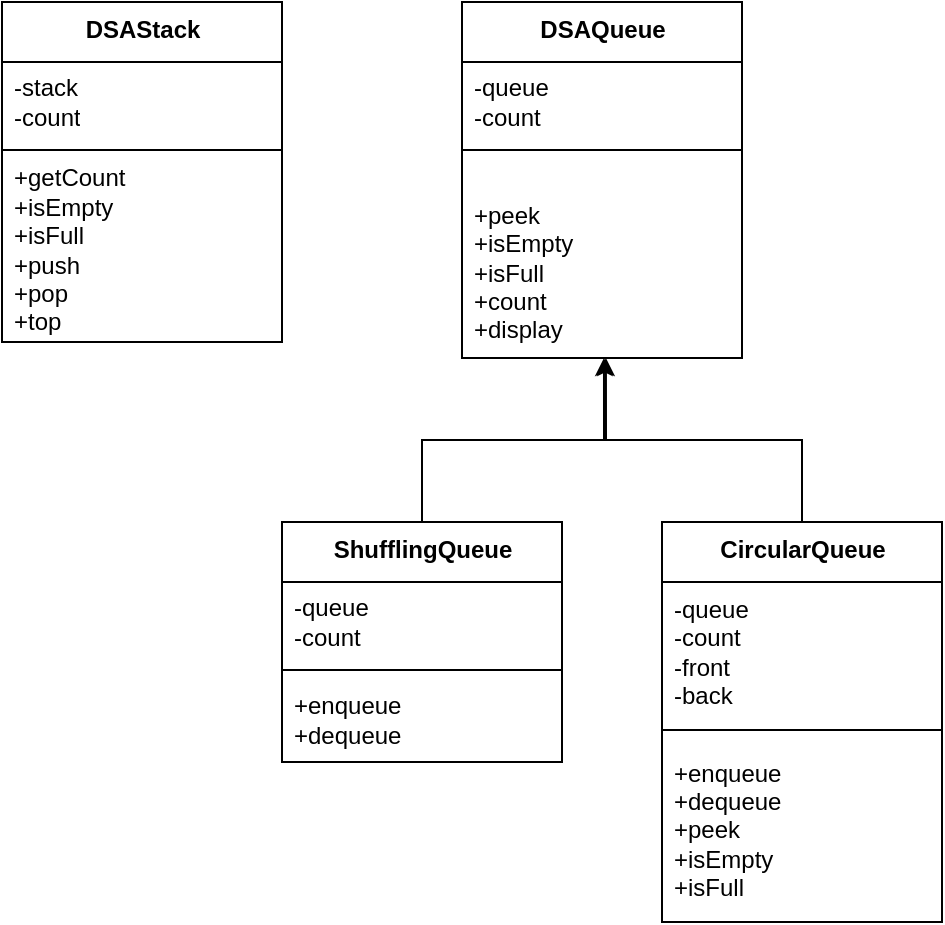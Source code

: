 <mxfile version="17.2.1" type="device"><diagram id="oMxpL6QajeO0-wv-bqkb" name="Page-1"><mxGraphModel dx="1186" dy="595" grid="1" gridSize="10" guides="1" tooltips="1" connect="1" arrows="1" fold="1" page="1" pageScale="1" pageWidth="827" pageHeight="1169" math="0" shadow="0"><root><mxCell id="0"/><mxCell id="1" parent="0"/><mxCell id="OhPS3s6oNTXrcN4TzQFP-1" value="&lt;b&gt;DSAStack&lt;/b&gt;" style="swimlane;fontStyle=0;align=center;verticalAlign=top;childLayout=stackLayout;horizontal=1;startSize=30;horizontalStack=0;resizeParent=1;resizeParentMax=0;resizeLast=0;collapsible=0;marginBottom=0;html=1;" parent="1" vertex="1"><mxGeometry x="270" y="160" width="140" height="170" as="geometry"/></mxCell><mxCell id="OhPS3s6oNTXrcN4TzQFP-3" value="-stack&lt;br&gt;-count" style="text;html=1;strokeColor=none;fillColor=none;align=left;verticalAlign=middle;spacingLeft=4;spacingRight=4;overflow=hidden;rotatable=0;points=[[0,0.5],[1,0.5]];portConstraint=eastwest;" parent="OhPS3s6oNTXrcN4TzQFP-1" vertex="1"><mxGeometry y="30" width="140" height="40" as="geometry"/></mxCell><mxCell id="OhPS3s6oNTXrcN4TzQFP-6" value="" style="line;strokeWidth=1;fillColor=none;align=left;verticalAlign=middle;spacingTop=-1;spacingLeft=3;spacingRight=3;rotatable=0;labelPosition=right;points=[];portConstraint=eastwest;" parent="OhPS3s6oNTXrcN4TzQFP-1" vertex="1"><mxGeometry y="70" width="140" height="8" as="geometry"/></mxCell><mxCell id="OhPS3s6oNTXrcN4TzQFP-8" value="+getCount&lt;br&gt;+isEmpty&lt;br&gt;+isFull&lt;br&gt;+push&lt;br&gt;+pop&lt;br&gt;+top" style="text;html=1;strokeColor=none;fillColor=none;align=left;verticalAlign=middle;spacingLeft=4;spacingRight=4;overflow=hidden;rotatable=0;points=[[0,0.5],[1,0.5]];portConstraint=eastwest;" parent="OhPS3s6oNTXrcN4TzQFP-1" vertex="1"><mxGeometry y="78" width="140" height="92" as="geometry"/></mxCell><mxCell id="OhPS3s6oNTXrcN4TzQFP-9" value="&lt;b&gt;DSAQueue&lt;/b&gt;" style="swimlane;fontStyle=0;align=center;verticalAlign=top;childLayout=stackLayout;horizontal=1;startSize=30;horizontalStack=0;resizeParent=1;resizeParentMax=0;resizeLast=0;collapsible=0;marginBottom=0;html=1;" parent="1" vertex="1"><mxGeometry x="500" y="160" width="140" height="178" as="geometry"/></mxCell><mxCell id="OhPS3s6oNTXrcN4TzQFP-11" value="-queue&lt;br&gt;-count" style="text;html=1;strokeColor=none;fillColor=none;align=left;verticalAlign=middle;spacingLeft=4;spacingRight=4;overflow=hidden;rotatable=0;points=[[0,0.5],[1,0.5]];portConstraint=eastwest;" parent="OhPS3s6oNTXrcN4TzQFP-9" vertex="1"><mxGeometry y="30" width="140" height="40" as="geometry"/></mxCell><mxCell id="OhPS3s6oNTXrcN4TzQFP-14" value="" style="line;strokeWidth=1;fillColor=none;align=left;verticalAlign=middle;spacingTop=-1;spacingLeft=3;spacingRight=3;rotatable=0;labelPosition=right;points=[];portConstraint=eastwest;" parent="OhPS3s6oNTXrcN4TzQFP-9" vertex="1"><mxGeometry y="70" width="140" height="8" as="geometry"/></mxCell><mxCell id="OhPS3s6oNTXrcN4TzQFP-16" value="&lt;br&gt;+peek&lt;br&gt;+isEmpty&lt;br&gt;+isFull&lt;br&gt;+count&lt;br&gt;+display" style="text;html=1;strokeColor=none;fillColor=none;align=left;verticalAlign=middle;spacingLeft=4;spacingRight=4;overflow=hidden;rotatable=0;points=[[0,0.5],[1,0.5]];portConstraint=eastwest;" parent="OhPS3s6oNTXrcN4TzQFP-9" vertex="1"><mxGeometry y="78" width="140" height="100" as="geometry"/></mxCell><mxCell id="OhPS3s6oNTXrcN4TzQFP-25" style="edgeStyle=orthogonalEdgeStyle;rounded=0;orthogonalLoop=1;jettySize=auto;html=1;entryX=0.507;entryY=1;entryDx=0;entryDy=0;entryPerimeter=0;" parent="1" source="OhPS3s6oNTXrcN4TzQFP-17" target="OhPS3s6oNTXrcN4TzQFP-16" edge="1"><mxGeometry relative="1" as="geometry"/></mxCell><mxCell id="OhPS3s6oNTXrcN4TzQFP-17" value="&lt;b&gt;ShufflingQueue&lt;/b&gt;" style="swimlane;fontStyle=0;align=center;verticalAlign=top;childLayout=stackLayout;horizontal=1;startSize=30;horizontalStack=0;resizeParent=1;resizeParentMax=0;resizeLast=0;collapsible=0;marginBottom=0;html=1;" parent="1" vertex="1"><mxGeometry x="410" y="420" width="140" height="120" as="geometry"/></mxCell><mxCell id="OhPS3s6oNTXrcN4TzQFP-18" value="-queue&lt;br&gt;-count" style="text;html=1;strokeColor=none;fillColor=none;align=left;verticalAlign=middle;spacingLeft=4;spacingRight=4;overflow=hidden;rotatable=0;points=[[0,0.5],[1,0.5]];portConstraint=eastwest;" parent="OhPS3s6oNTXrcN4TzQFP-17" vertex="1"><mxGeometry y="30" width="140" height="40" as="geometry"/></mxCell><mxCell id="OhPS3s6oNTXrcN4TzQFP-19" value="" style="line;strokeWidth=1;fillColor=none;align=left;verticalAlign=middle;spacingTop=-1;spacingLeft=3;spacingRight=3;rotatable=0;labelPosition=right;points=[];portConstraint=eastwest;" parent="OhPS3s6oNTXrcN4TzQFP-17" vertex="1"><mxGeometry y="70" width="140" height="8" as="geometry"/></mxCell><mxCell id="OhPS3s6oNTXrcN4TzQFP-20" value="+enqueue&lt;br&gt;+dequeue" style="text;html=1;strokeColor=none;fillColor=none;align=left;verticalAlign=middle;spacingLeft=4;spacingRight=4;overflow=hidden;rotatable=0;points=[[0,0.5],[1,0.5]];portConstraint=eastwest;" parent="OhPS3s6oNTXrcN4TzQFP-17" vertex="1"><mxGeometry y="78" width="140" height="42" as="geometry"/></mxCell><mxCell id="OhPS3s6oNTXrcN4TzQFP-26" style="edgeStyle=orthogonalEdgeStyle;rounded=0;orthogonalLoop=1;jettySize=auto;html=1;entryX=0.514;entryY=1;entryDx=0;entryDy=0;entryPerimeter=0;" parent="1" source="OhPS3s6oNTXrcN4TzQFP-21" target="OhPS3s6oNTXrcN4TzQFP-16" edge="1"><mxGeometry relative="1" as="geometry"/></mxCell><mxCell id="OhPS3s6oNTXrcN4TzQFP-21" value="&lt;b&gt;CircularQueue&lt;/b&gt;" style="swimlane;fontStyle=0;align=center;verticalAlign=top;childLayout=stackLayout;horizontal=1;startSize=30;horizontalStack=0;resizeParent=1;resizeParentMax=0;resizeLast=0;collapsible=0;marginBottom=0;html=1;" parent="1" vertex="1"><mxGeometry x="600" y="420" width="140" height="200" as="geometry"/></mxCell><mxCell id="OhPS3s6oNTXrcN4TzQFP-22" value="-queue&lt;br&gt;-count&lt;br&gt;-front&lt;br&gt;-back" style="text;html=1;strokeColor=none;fillColor=none;align=left;verticalAlign=middle;spacingLeft=4;spacingRight=4;overflow=hidden;rotatable=0;points=[[0,0.5],[1,0.5]];portConstraint=eastwest;" parent="OhPS3s6oNTXrcN4TzQFP-21" vertex="1"><mxGeometry y="30" width="140" height="70" as="geometry"/></mxCell><mxCell id="OhPS3s6oNTXrcN4TzQFP-23" value="" style="line;strokeWidth=1;fillColor=none;align=left;verticalAlign=middle;spacingTop=-1;spacingLeft=3;spacingRight=3;rotatable=0;labelPosition=right;points=[];portConstraint=eastwest;" parent="OhPS3s6oNTXrcN4TzQFP-21" vertex="1"><mxGeometry y="100" width="140" height="8" as="geometry"/></mxCell><mxCell id="OhPS3s6oNTXrcN4TzQFP-24" value="+enqueue&lt;br&gt;+dequeue&lt;br&gt;+peek&lt;br&gt;+isEmpty&lt;br&gt;+isFull" style="text;html=1;strokeColor=none;fillColor=none;align=left;verticalAlign=middle;spacingLeft=4;spacingRight=4;overflow=hidden;rotatable=0;points=[[0,0.5],[1,0.5]];portConstraint=eastwest;" parent="OhPS3s6oNTXrcN4TzQFP-21" vertex="1"><mxGeometry y="108" width="140" height="92" as="geometry"/></mxCell></root></mxGraphModel></diagram></mxfile>